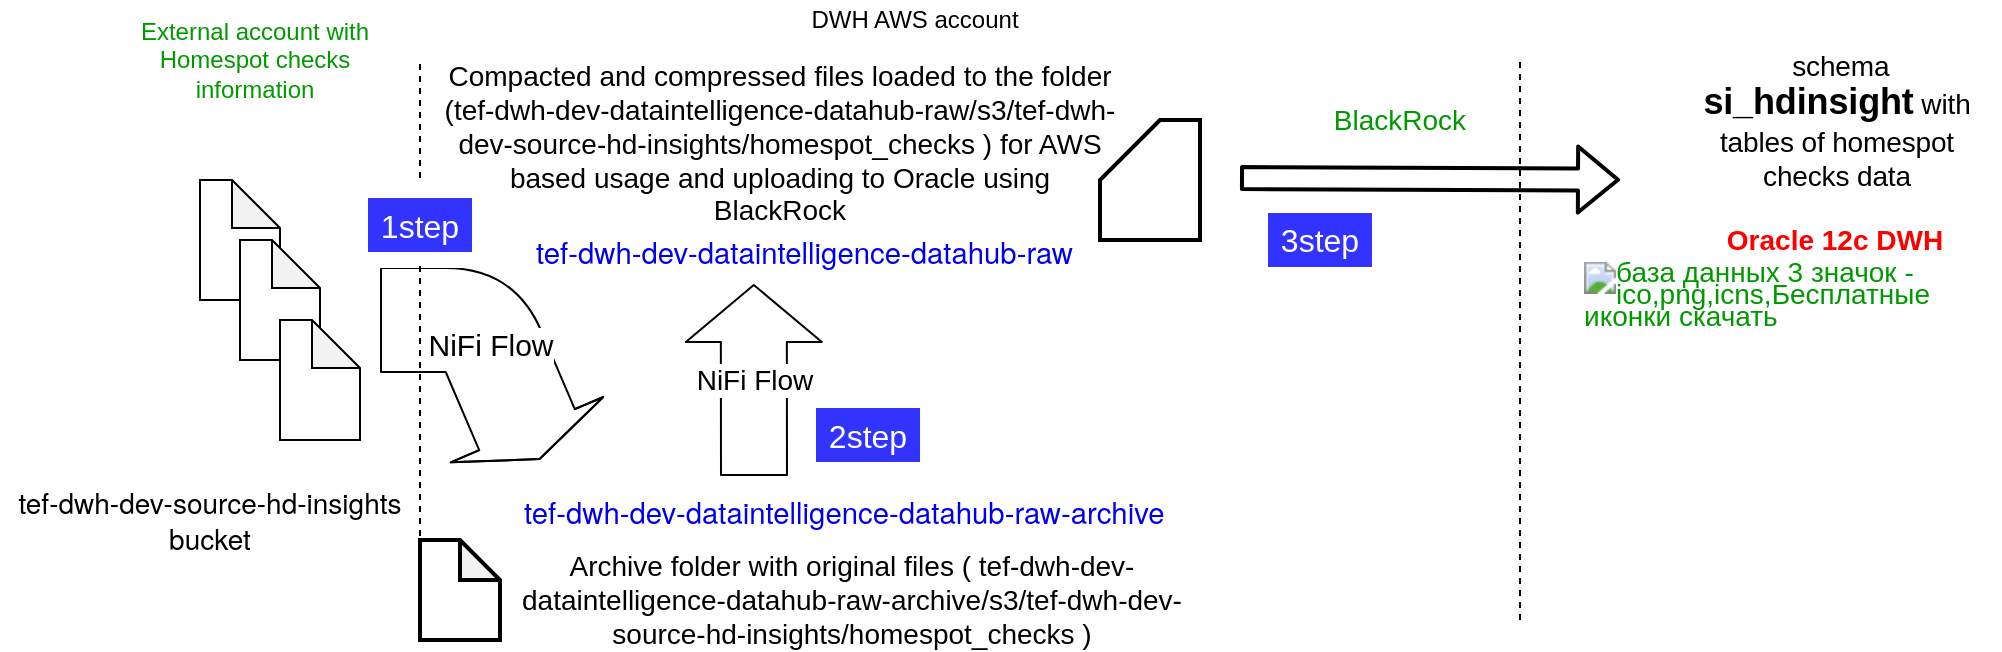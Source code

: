 <mxfile version="12.9.10" type="github"><diagram id="2tVJPoNhlI4CZC0FgZjw" name="Page-1"><mxGraphModel dx="2858" dy="1019" grid="1" gridSize="10" guides="1" tooltips="1" connect="1" arrows="1" fold="1" page="1" pageScale="1" pageWidth="827" pageHeight="1169" math="0" shadow="0"><root><mxCell id="0"/><mxCell id="1" parent="0"/><mxCell id="_Rmu3Xcp8SQXAkAe27v_-2" value="" style="endArrow=none;dashed=1;html=1;" edge="1" parent="1"><mxGeometry width="50" height="50" relative="1" as="geometry"><mxPoint x="710" y="320" as="sourcePoint"/><mxPoint x="710" y="40" as="targetPoint"/></mxGeometry></mxCell><mxCell id="_Rmu3Xcp8SQXAkAe27v_-3" value="" style="shape=note;whiteSpace=wrap;html=1;backgroundOutline=1;darkOpacity=0.05;size=24;" vertex="1" parent="1"><mxGeometry x="50" y="100" width="40" height="60" as="geometry"/></mxCell><mxCell id="_Rmu3Xcp8SQXAkAe27v_-5" value="" style="endArrow=none;dashed=1;html=1;" edge="1" parent="1" source="_Rmu3Xcp8SQXAkAe27v_-45"><mxGeometry width="50" height="50" relative="1" as="geometry"><mxPoint x="160" y="320" as="sourcePoint"/><mxPoint x="160" y="40" as="targetPoint"/></mxGeometry></mxCell><mxCell id="_Rmu3Xcp8SQXAkAe27v_-8" value="External account with Homespot checks information" style="text;html=1;strokeColor=none;fillColor=none;align=center;verticalAlign=middle;whiteSpace=wrap;rounded=0;fontColor=#009900;" vertex="1" parent="1"><mxGeometry x="10" y="30" width="135" height="20" as="geometry"/></mxCell><mxCell id="_Rmu3Xcp8SQXAkAe27v_-9" value="DWH AWS account" style="text;html=1;strokeColor=none;fillColor=none;align=center;verticalAlign=middle;whiteSpace=wrap;rounded=0;" vertex="1" parent="1"><mxGeometry x="340" y="10" width="135" height="20" as="geometry"/></mxCell><mxCell id="_Rmu3Xcp8SQXAkAe27v_-10" value="Oracle 12c DWH" style="text;html=1;strokeColor=none;fillColor=none;align=center;verticalAlign=middle;whiteSpace=wrap;rounded=0;fontStyle=1;fontColor=#FF0000;fontSize=14;" vertex="1" parent="1"><mxGeometry x="800" y="120" width="135" height="20" as="geometry"/></mxCell><mxCell id="_Rmu3Xcp8SQXAkAe27v_-11" value="" style="shape=note;whiteSpace=wrap;html=1;backgroundOutline=1;darkOpacity=0.05;size=24;" vertex="1" parent="1"><mxGeometry x="70" y="130" width="40" height="60" as="geometry"/></mxCell><mxCell id="_Rmu3Xcp8SQXAkAe27v_-12" value="" style="shape=note;whiteSpace=wrap;html=1;backgroundOutline=1;darkOpacity=0.05;size=24;" vertex="1" parent="1"><mxGeometry x="90" y="170" width="40" height="60" as="geometry"/></mxCell><mxCell id="_Rmu3Xcp8SQXAkAe27v_-13" value="&lt;span style=&quot;font-family: &amp;#34;helvetica neue&amp;#34; , &amp;#34;roboto&amp;#34; , &amp;#34;arial&amp;#34; , sans-serif ; font-size: 14px&quot;&gt;tef-dwh-dev-source-hd-insights&lt;br&gt;bucket&lt;br&gt;&lt;/span&gt;" style="text;html=1;strokeColor=none;fillColor=none;align=center;verticalAlign=middle;whiteSpace=wrap;rounded=0;fontSize=14;" vertex="1" parent="1"><mxGeometry x="-50" y="260" width="210" height="20" as="geometry"/></mxCell><mxCell id="_Rmu3Xcp8SQXAkAe27v_-14" value="&lt;!--StartFragment--&gt;&lt;a class=&quot;awsui-breadcrumb-link&quot; href=&quot;https://s3.console.aws.amazon.com/s3/#&quot; style=&quot;box-sizing: border-box; text-decoration: none; font-weight: 400; outline: 0px; min-width: 15px; min-height: 15px; display: inline-block; cursor: default; padding: 0px 10px; font-family: &amp;quot;Helvetica Neue&amp;quot;, Roboto, Arial, sans-serif; font-size: 14.667px; font-style: normal; font-variant-ligatures: normal; font-variant-caps: normal; letter-spacing: normal; orphans: 2; text-align: start; text-indent: 0px; text-transform: none; widows: 2; word-spacing: 0px; -webkit-text-stroke-width: 0px;&quot;&gt;tef-dwh-dev-dataintelligence-datahub-raw-archive&lt;/a&gt;&lt;!--EndFragment--&gt;" style="text;whiteSpace=wrap;html=1;" vertex="1" parent="1"><mxGeometry x="200" y="250" width="392.5" height="10" as="geometry"/></mxCell><mxCell id="_Rmu3Xcp8SQXAkAe27v_-16" value="&lt;!--StartFragment--&gt;&lt;a class=&quot;awsui-breadcrumb-link&quot; href=&quot;https://s3.console.aws.amazon.com/s3/#&quot; style=&quot;box-sizing: border-box; text-decoration: none; font-weight: 400; min-width: 15px; min-height: 15px; display: inline-block; cursor: default; padding: 0px 10px; font-family: &amp;quot;Helvetica Neue&amp;quot;, Roboto, Arial, sans-serif; font-size: 14.667px; font-style: normal; font-variant-ligatures: normal; font-variant-caps: normal; letter-spacing: normal; orphans: 2; text-align: start; text-indent: 0px; text-transform: none; widows: 2; word-spacing: 0px; -webkit-text-stroke-width: 0px;&quot;&gt;tef-dwh-dev-dataintelligence-datahub-raw&lt;/a&gt;&lt;!--EndFragment--&gt;" style="text;whiteSpace=wrap;html=1;" vertex="1" parent="1"><mxGeometry x="206.25" y="120" width="320" height="30" as="geometry"/></mxCell><mxCell id="_Rmu3Xcp8SQXAkAe27v_-18" value="NiFi Flow" style="shape=flexArrow;endArrow=classic;html=1;endWidth=30;endSize=5;width=52;fontSize=15;" edge="1" parent="1"><mxGeometry width="50" height="50" relative="1" as="geometry"><mxPoint x="140" y="170" as="sourcePoint"/><mxPoint x="220" y="240" as="targetPoint"/><Array as="points"><mxPoint x="190" y="170"/></Array></mxGeometry></mxCell><mxCell id="_Rmu3Xcp8SQXAkAe27v_-23" value="Archive folder with original files (&amp;nbsp;&lt;span style=&quot;font-family: &amp;#34;segoe ui&amp;#34; , , &amp;#34;apple color emoji&amp;#34; , &amp;#34;segoe ui emoji&amp;#34; , sans-serif&quot;&gt;tef-dwh-dev-dataintelligence-datahub-raw-archive/s3/tef-dwh-dev-source-hd-insights/homespot_checks )&lt;/span&gt;" style="text;html=1;strokeColor=none;fillColor=none;align=center;verticalAlign=middle;whiteSpace=wrap;rounded=0;fontSize=14;" vertex="1" parent="1"><mxGeometry x="206.25" y="300" width="340" height="20" as="geometry"/></mxCell><mxCell id="_Rmu3Xcp8SQXAkAe27v_-24" value="Compacted and compressed files loaded to the folder (tef-dwh-dev-dataintelligence-datahub-raw/s3/tef-dwh-dev-source-hd-insights/homespot_checks ) for AWS based usage and uploading to Oracle using BlackRock&lt;br&gt;&lt;span style=&quot;font-family: monospace ; font-size: 0px&quot;&gt;%3CmxGraphModel%3E%3Croot%3E%3CmxCell%20id%3D%220%22%2F%3E%3CmxCell%20id%3D%221%22%20parent%3D%220%22%2F%3E%3CmxCell%20id%3D%222%22%20value%3D%22Archive%20folder%20with%20original%20files%20(%26amp%3Bnbsp%3B%26lt%3Bspan%20style%3D%26quot%3Bfont-family%3A%20%26amp%3B%2334%3Bsegoe%20ui%26amp%3B%2334%3B%20%2C%20%2C%20%26amp%3B%2334%3Bapple%20color%20emoji%26amp%3B%2334%3B%20%2C%20%26amp%3B%2334%3Bsegoe%20ui%20emoji%26amp%3B%2334%3B%20%2C%20sans-serif%26quot%3B%26gt%3Btef-dwh-dev-dataintelligence-datahub-raw-archive%2Fs3%2Ftef-dwh-dev-source-hd-insights%2Fhomespot_checks%20)%26lt%3B%2Fspan%26gt%3B%22%20style%3D%22text%3Bhtml%3D1%3BstrokeColor%3Dnone%3BfillColor%3Dnone%3Balign%3Dcenter%3BverticalAlign%3Dmiddle%3BwhiteSpace%3Dwrap%3Brounded%3D0%3BfontSize%3D14%3B%22%20vertex%3D%221%22%20parent%3D%221%22%3E%3CmxGeometry%20x%3D%22170%22%20y%3D%22300%22%20width%3D%22340%22%20height%3D%2220%22%20as%3D%22geometry%22%2F%3E%3C%2FmxCell%3E%3C%2Froot%3E%3C%2FmxGraphModel%3E&lt;/span&gt;" style="text;html=1;strokeColor=none;fillColor=none;align=center;verticalAlign=middle;whiteSpace=wrap;rounded=0;fontSize=14;" vertex="1" parent="1"><mxGeometry x="170" y="80" width="340" height="20" as="geometry"/></mxCell><mxCell id="_Rmu3Xcp8SQXAkAe27v_-30" value="" style="shape=note;whiteSpace=wrap;html=1;backgroundOutline=1;darkOpacity=0.05;strokeWidth=2;fontSize=8;size=20;" vertex="1" parent="1"><mxGeometry x="160" y="280" width="40" height="50" as="geometry"/></mxCell><mxCell id="_Rmu3Xcp8SQXAkAe27v_-31" value="NiFi Flow" style="shape=flexArrow;endArrow=classic;html=1;fontSize=14;endWidth=34;endSize=9.16;width=33;entryX=0.377;entryY=1.067;entryDx=0;entryDy=0;entryPerimeter=0;" edge="1" parent="1" target="_Rmu3Xcp8SQXAkAe27v_-16"><mxGeometry width="50" height="50" relative="1" as="geometry"><mxPoint x="327" y="248" as="sourcePoint"/><mxPoint x="320" y="160" as="targetPoint"/><Array as="points"/></mxGeometry></mxCell><mxCell id="_Rmu3Xcp8SQXAkAe27v_-32" value="" style="shape=card;whiteSpace=wrap;html=1;strokeWidth=2;fontSize=14;" vertex="1" parent="1"><mxGeometry x="500" y="70" width="50" height="60" as="geometry"/></mxCell><mxCell id="_Rmu3Xcp8SQXAkAe27v_-33" value="" style="shape=flexArrow;endArrow=classic;html=1;strokeWidth=2;fontSize=14;fontColor=#009900;" edge="1" parent="1"><mxGeometry width="50" height="50" relative="1" as="geometry"><mxPoint x="570" y="99" as="sourcePoint"/><mxPoint x="760" y="99.864" as="targetPoint"/></mxGeometry></mxCell><mxCell id="_Rmu3Xcp8SQXAkAe27v_-35" value="BlackRock" style="text;html=1;strokeColor=none;fillColor=none;align=center;verticalAlign=middle;whiteSpace=wrap;rounded=0;fontSize=14;fontColor=#009900;" vertex="1" parent="1"><mxGeometry x="610" y="60" width="80" height="20" as="geometry"/></mxCell><mxCell id="_Rmu3Xcp8SQXAkAe27v_-42" value="&lt;p style=&quot;line-height: 80%&quot;&gt;&lt;img src=&quot;https://download.seaicons.com/download/i12393/gakuseisean/ivista-2/gakuseisean-ivista-2-misc-database-3.ico&quot; alt=&quot;база данных 3 значок - ico,png,icns,Бесплатные иконки скачать&quot;&gt;&lt;/p&gt;" style="text;whiteSpace=wrap;html=1;fontSize=14;fontColor=#009900;" vertex="1" parent="1"><mxGeometry x="740" y="120" width="180" height="160" as="geometry"/></mxCell><mxCell id="_Rmu3Xcp8SQXAkAe27v_-44" value="&lt;span style=&quot;font-family: , &amp;#34;blinkmacsystemfont&amp;#34; , &amp;#34;segoe ui&amp;#34; , &amp;#34;roboto&amp;#34; , &amp;#34;oxygen&amp;#34; , &amp;#34;ubuntu&amp;#34; , &amp;#34;fira sans&amp;#34; , &amp;#34;droid sans&amp;#34; , &amp;#34;helvetica neue&amp;#34; , sans-serif ; letter-spacing: -0.07px&quot;&gt;&amp;nbsp;schema &lt;b&gt;&lt;font style=&quot;font-size: 18px&quot;&gt;si_hdinsight&lt;/font&gt;&lt;/b&gt; with tables of homespot checks data&lt;/span&gt;" style="text;html=1;strokeColor=none;fillColor=none;align=center;verticalAlign=middle;whiteSpace=wrap;rounded=0;fontSize=14;fontColor=#000000;" vertex="1" parent="1"><mxGeometry x="787" y="40" width="163" height="60" as="geometry"/></mxCell><mxCell id="_Rmu3Xcp8SQXAkAe27v_-45" value="1step" style="text;html=1;strokeColor=#FFFFFF;fillColor=#3333FF;align=center;verticalAlign=middle;whiteSpace=wrap;rounded=0;fontSize=16;fontColor=#FFFFFF;strokeWidth=8;" vertex="1" parent="1"><mxGeometry x="130" y="105" width="60" height="35" as="geometry"/></mxCell><mxCell id="_Rmu3Xcp8SQXAkAe27v_-46" value="" style="endArrow=none;dashed=1;html=1;" edge="1" parent="1" target="_Rmu3Xcp8SQXAkAe27v_-45"><mxGeometry width="50" height="50" relative="1" as="geometry"><mxPoint x="160" y="320" as="sourcePoint"/><mxPoint x="160" y="40" as="targetPoint"/></mxGeometry></mxCell><mxCell id="_Rmu3Xcp8SQXAkAe27v_-47" value="2step" style="text;html=1;strokeColor=#FFFFFF;fillColor=#3333FF;align=center;verticalAlign=middle;whiteSpace=wrap;rounded=0;fontSize=16;fontColor=#FFFFFF;strokeWidth=8;" vertex="1" parent="1"><mxGeometry x="354" y="210" width="60" height="35" as="geometry"/></mxCell><mxCell id="_Rmu3Xcp8SQXAkAe27v_-48" value="3step" style="text;html=1;strokeColor=#FFFFFF;fillColor=#3333FF;align=center;verticalAlign=middle;whiteSpace=wrap;rounded=0;fontSize=16;fontColor=#FFFFFF;strokeWidth=8;" vertex="1" parent="1"><mxGeometry x="580" y="112.5" width="60" height="35" as="geometry"/></mxCell></root></mxGraphModel></diagram></mxfile>